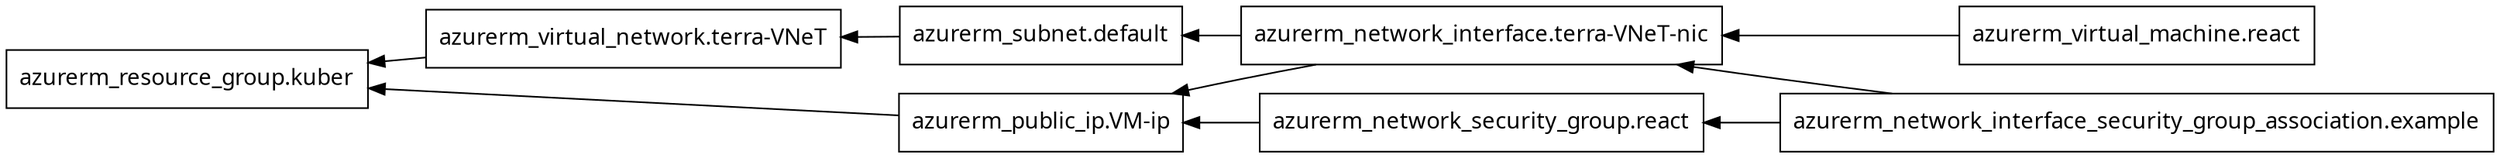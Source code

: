 digraph G {
  rankdir = "RL";
  node [shape = rect, fontname = "sans-serif"];
  "azurerm_network_interface.terra-VNeT-nic" [label="azurerm_network_interface.terra-VNeT-nic"];
  "azurerm_network_interface_security_group_association.example" [label="azurerm_network_interface_security_group_association.example"];
  "azurerm_network_security_group.react" [label="azurerm_network_security_group.react"];
  "azurerm_public_ip.VM-ip" [label="azurerm_public_ip.VM-ip"];
  "azurerm_resource_group.kuber" [label="azurerm_resource_group.kuber"];
  "azurerm_subnet.default" [label="azurerm_subnet.default"];
  "azurerm_virtual_machine.react" [label="azurerm_virtual_machine.react"];
  "azurerm_virtual_network.terra-VNeT" [label="azurerm_virtual_network.terra-VNeT"];
  "azurerm_network_interface.terra-VNeT-nic" -> "azurerm_public_ip.VM-ip";
  "azurerm_network_interface.terra-VNeT-nic" -> "azurerm_subnet.default";
  "azurerm_network_interface_security_group_association.example" -> "azurerm_network_interface.terra-VNeT-nic";
  "azurerm_network_interface_security_group_association.example" -> "azurerm_network_security_group.react";
  "azurerm_network_security_group.react" -> "azurerm_public_ip.VM-ip";
  "azurerm_public_ip.VM-ip" -> "azurerm_resource_group.kuber";
  "azurerm_subnet.default" -> "azurerm_virtual_network.terra-VNeT";
  "azurerm_virtual_machine.react" -> "azurerm_network_interface.terra-VNeT-nic";
  "azurerm_virtual_network.terra-VNeT" -> "azurerm_resource_group.kuber";
}
